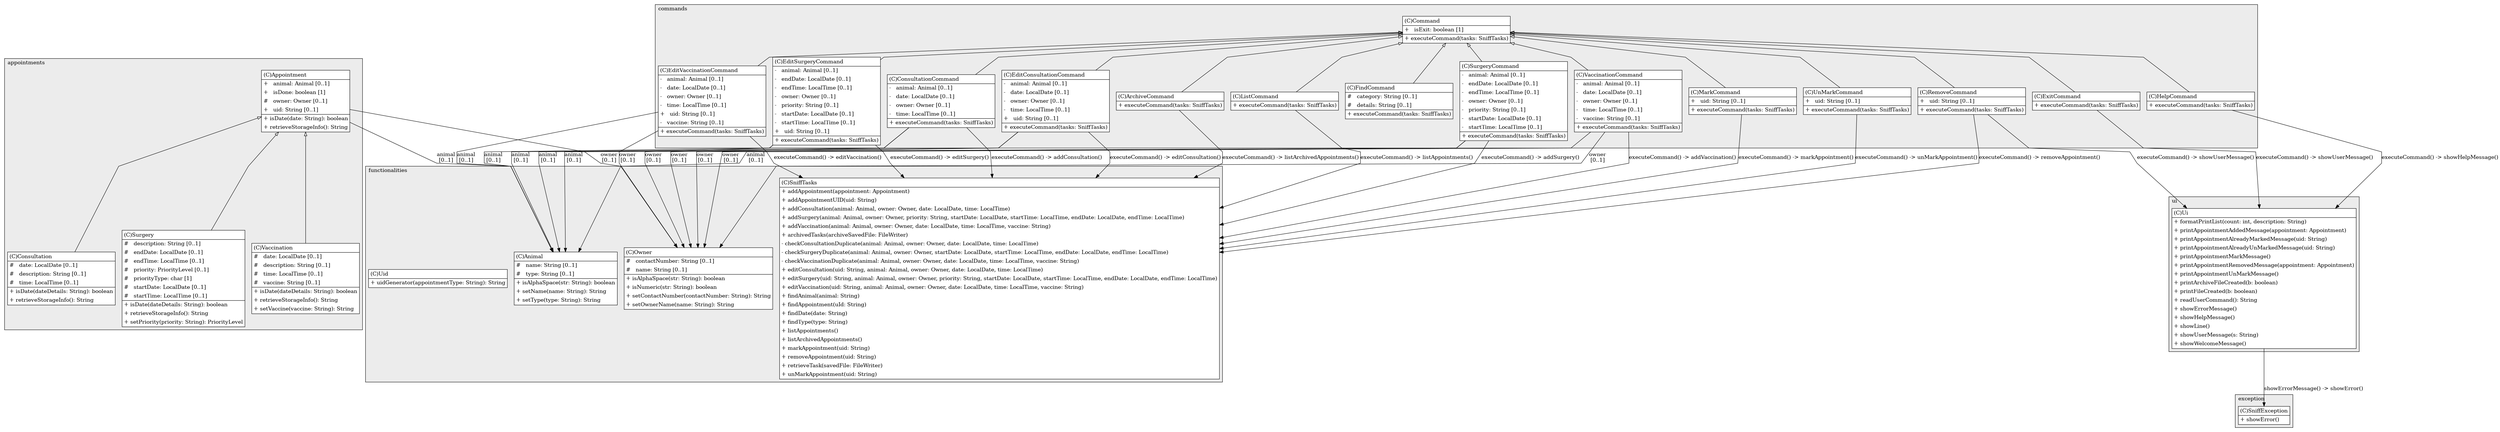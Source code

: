 @startuml

/' diagram meta data start
config=StructureConfiguration;
{
  "projectClassification": {
    "searchMode": "OpenProject", // OpenProject, AllProjects
    "includedProjects": "",
    "pathEndKeywords": "*.impl",
    "isClientPath": "",
    "isClientName": "",
    "isTestPath": "",
    "isTestName": "",
    "isMappingPath": "",
    "isMappingName": "",
    "isDataAccessPath": "",
    "isDataAccessName": "",
    "isDataStructurePath": "",
    "isDataStructureName": "",
    "isInterfaceStructuresPath": "",
    "isInterfaceStructuresName": "",
    "isEntryPointPath": "",
    "isEntryPointName": "",
    "treatFinalFieldsAsMandatory": false
  },
  "graphRestriction": {
    "classPackageExcludeFilter": "",
    "classPackageIncludeFilter": "",
    "classNameExcludeFilter": "",
    "classNameIncludeFilter": "",
    "methodNameExcludeFilter": "",
    "methodNameIncludeFilter": "",
    "removeByInheritance": "", // inheritance/annotation based filtering is done in a second step
    "removeByAnnotation": "",
    "removeByClassPackage": "", // cleanup the graph after inheritance/annotation based filtering is done
    "removeByClassName": "",
    "cutMappings": false,
    "cutEnum": true,
    "cutTests": true,
    "cutClient": true,
    "cutDataAccess": false,
    "cutInterfaceStructures": false,
    "cutDataStructures": false,
    "cutGetterAndSetter": true,
    "cutConstructors": true
  },
  "graphTraversal": {
    "forwardDepth": 6,
    "backwardDepth": 6,
    "classPackageExcludeFilter": "",
    "classPackageIncludeFilter": "",
    "classNameExcludeFilter": "",
    "classNameIncludeFilter": "",
    "methodNameExcludeFilter": "",
    "methodNameIncludeFilter": "",
    "hideMappings": false,
    "hideDataStructures": false,
    "hidePrivateMethods": true,
    "hideInterfaceCalls": true, // indirection: implementation -> interface (is hidden) -> implementation
    "onlyShowApplicationEntryPoints": false, // root node is included
    "useMethodCallsForStructureDiagram": "ForwardOnly" // ForwardOnly, BothDirections, No
  },
  "details": {
    "aggregation": "GroupByClass", // ByClass, GroupByClass, None
    "showClassGenericTypes": true,
    "showMethods": true,
    "showMethodParameterNames": true,
    "showMethodParameterTypes": true,
    "showMethodReturnType": true,
    "showPackageLevels": 2,
    "showDetailedClassStructure": true
  },
  "rootClass": "functionalities.commands.Command",
  "extensionCallbackMethod": "" // qualified.class.name#methodName - signature: public static String method(String)
}
diagram meta data end '/



digraph g {
    rankdir="TB"
    splines=polyline
    

'nodes 
subgraph cluster_1481625679 { 
   	label=exception
	labeljust=l
	fillcolor="#ececec"
	style=filled
   
   SniffException1481625679[
	label=<<TABLE BORDER="1" CELLBORDER="0" CELLPADDING="4" CELLSPACING="0">
<TR><TD ALIGN="LEFT" >(C)SniffException</TD></TR>
<HR/>
<TR><TD ALIGN="LEFT" >+ showError()</TD></TR>
</TABLE>>
	style=filled
	margin=0
	shape=plaintext
	fillcolor="#FFFFFF"
];
} 

subgraph cluster_1519786164 { 
   	label=appointments
	labeljust=l
	fillcolor="#ececec"
	style=filled
   
   Appointment967792423[
	label=<<TABLE BORDER="1" CELLBORDER="0" CELLPADDING="4" CELLSPACING="0">
<TR><TD ALIGN="LEFT" >(C)Appointment</TD></TR>
<HR/>
<TR><TD ALIGN="LEFT" >+   animal: Animal [0..1]</TD></TR>
<TR><TD ALIGN="LEFT" >+   isDone: boolean [1]</TD></TR>
<TR><TD ALIGN="LEFT" >#   owner: Owner [0..1]</TD></TR>
<TR><TD ALIGN="LEFT" >+   uid: String [0..1]</TD></TR>
<HR/>
<TR><TD ALIGN="LEFT" >+ isDate(date: String): boolean</TD></TR>
<TR><TD ALIGN="LEFT" >+ retrieveStorageInfo(): String</TD></TR>
</TABLE>>
	style=filled
	margin=0
	shape=plaintext
	fillcolor="#FFFFFF"
];

Consultation967792423[
	label=<<TABLE BORDER="1" CELLBORDER="0" CELLPADDING="4" CELLSPACING="0">
<TR><TD ALIGN="LEFT" >(C)Consultation</TD></TR>
<HR/>
<TR><TD ALIGN="LEFT" >#   date: LocalDate [0..1]</TD></TR>
<TR><TD ALIGN="LEFT" >#   description: String [0..1]</TD></TR>
<TR><TD ALIGN="LEFT" >#   time: LocalTime [0..1]</TD></TR>
<HR/>
<TR><TD ALIGN="LEFT" >+ isDate(dateDetails: String): boolean</TD></TR>
<TR><TD ALIGN="LEFT" >+ retrieveStorageInfo(): String</TD></TR>
</TABLE>>
	style=filled
	margin=0
	shape=plaintext
	fillcolor="#FFFFFF"
];

Surgery967792423[
	label=<<TABLE BORDER="1" CELLBORDER="0" CELLPADDING="4" CELLSPACING="0">
<TR><TD ALIGN="LEFT" >(C)Surgery</TD></TR>
<HR/>
<TR><TD ALIGN="LEFT" >#   description: String [0..1]</TD></TR>
<TR><TD ALIGN="LEFT" >#   endDate: LocalDate [0..1]</TD></TR>
<TR><TD ALIGN="LEFT" >#   endTime: LocalTime [0..1]</TD></TR>
<TR><TD ALIGN="LEFT" >#   priority: PriorityLevel [0..1]</TD></TR>
<TR><TD ALIGN="LEFT" >#   priorityType: char [1]</TD></TR>
<TR><TD ALIGN="LEFT" >#   startDate: LocalDate [0..1]</TD></TR>
<TR><TD ALIGN="LEFT" >#   startTime: LocalTime [0..1]</TD></TR>
<HR/>
<TR><TD ALIGN="LEFT" >+ isDate(dateDetails: String): boolean</TD></TR>
<TR><TD ALIGN="LEFT" >+ retrieveStorageInfo(): String</TD></TR>
<TR><TD ALIGN="LEFT" >+ setPriority(priority: String): PriorityLevel</TD></TR>
</TABLE>>
	style=filled
	margin=0
	shape=plaintext
	fillcolor="#FFFFFF"
];

Vaccination967792423[
	label=<<TABLE BORDER="1" CELLBORDER="0" CELLPADDING="4" CELLSPACING="0">
<TR><TD ALIGN="LEFT" >(C)Vaccination</TD></TR>
<HR/>
<TR><TD ALIGN="LEFT" >#   date: LocalDate [0..1]</TD></TR>
<TR><TD ALIGN="LEFT" >#   description: String [0..1]</TD></TR>
<TR><TD ALIGN="LEFT" >#   time: LocalTime [0..1]</TD></TR>
<TR><TD ALIGN="LEFT" >#   vaccine: String [0..1]</TD></TR>
<HR/>
<TR><TD ALIGN="LEFT" >+ isDate(dateDetails: String): boolean</TD></TR>
<TR><TD ALIGN="LEFT" >+ retrieveStorageInfo(): String</TD></TR>
<TR><TD ALIGN="LEFT" >+ setVaccine(vaccine: String): String</TD></TR>
</TABLE>>
	style=filled
	margin=0
	shape=plaintext
	fillcolor="#FFFFFF"
];
} 

subgraph cluster_3732 { 
   	label=ui
	labeljust=l
	fillcolor="#ececec"
	style=filled
   
   Ui1037788935[
	label=<<TABLE BORDER="1" CELLBORDER="0" CELLPADDING="4" CELLSPACING="0">
<TR><TD ALIGN="LEFT" >(C)Ui</TD></TR>
<HR/>
<TR><TD ALIGN="LEFT" >+ formatPrintList(count: int, description: String)</TD></TR>
<TR><TD ALIGN="LEFT" >+ printAppointmentAddedMessage(appointment: Appointment)</TD></TR>
<TR><TD ALIGN="LEFT" >+ printAppointmentAlreadyMarkedMessage(uid: String)</TD></TR>
<TR><TD ALIGN="LEFT" >+ printAppointmentAlreadyUnMarkedMessage(uid: String)</TD></TR>
<TR><TD ALIGN="LEFT" >+ printAppointmentMarkMessage()</TD></TR>
<TR><TD ALIGN="LEFT" >+ printAppointmentRemovedMessage(appointment: Appointment)</TD></TR>
<TR><TD ALIGN="LEFT" >+ printAppointmentUnMarkMessage()</TD></TR>
<TR><TD ALIGN="LEFT" >+ printArchiveFileCreated(b: boolean)</TD></TR>
<TR><TD ALIGN="LEFT" >+ printFileCreated(b: boolean)</TD></TR>
<TR><TD ALIGN="LEFT" >+ readUserCommand(): String</TD></TR>
<TR><TD ALIGN="LEFT" >+ showErrorMessage()</TD></TR>
<TR><TD ALIGN="LEFT" >+ showHelpMessage()</TD></TR>
<TR><TD ALIGN="LEFT" >+ showLine()</TD></TR>
<TR><TD ALIGN="LEFT" >+ showUserMessage(s: String)</TD></TR>
<TR><TD ALIGN="LEFT" >+ showWelcomeMessage()</TD></TR>
</TABLE>>
	style=filled
	margin=0
	shape=plaintext
	fillcolor="#FFFFFF"
];
} 

subgraph cluster_579021399 { 
   	label=functionalities
	labeljust=l
	fillcolor="#ececec"
	style=filled
   
   Animal579021399[
	label=<<TABLE BORDER="1" CELLBORDER="0" CELLPADDING="4" CELLSPACING="0">
<TR><TD ALIGN="LEFT" >(C)Animal</TD></TR>
<HR/>
<TR><TD ALIGN="LEFT" >#   name: String [0..1]</TD></TR>
<TR><TD ALIGN="LEFT" >#   type: String [0..1]</TD></TR>
<HR/>
<TR><TD ALIGN="LEFT" >+ isAlphaSpace(str: String): boolean</TD></TR>
<TR><TD ALIGN="LEFT" >+ setName(name: String): String</TD></TR>
<TR><TD ALIGN="LEFT" >+ setType(type: String): String</TD></TR>
</TABLE>>
	style=filled
	margin=0
	shape=plaintext
	fillcolor="#FFFFFF"
];

Owner579021399[
	label=<<TABLE BORDER="1" CELLBORDER="0" CELLPADDING="4" CELLSPACING="0">
<TR><TD ALIGN="LEFT" >(C)Owner</TD></TR>
<HR/>
<TR><TD ALIGN="LEFT" >#   contactNumber: String [0..1]</TD></TR>
<TR><TD ALIGN="LEFT" >#   name: String [0..1]</TD></TR>
<HR/>
<TR><TD ALIGN="LEFT" >+ isAlphaSpace(str: String): boolean</TD></TR>
<TR><TD ALIGN="LEFT" >+ isNumeric(str: String): boolean</TD></TR>
<TR><TD ALIGN="LEFT" >+ setContactNumber(contactNumber: String): String</TD></TR>
<TR><TD ALIGN="LEFT" >+ setOwnerName(name: String): String</TD></TR>
</TABLE>>
	style=filled
	margin=0
	shape=plaintext
	fillcolor="#FFFFFF"
];

SniffTasks579021399[
	label=<<TABLE BORDER="1" CELLBORDER="0" CELLPADDING="4" CELLSPACING="0">
<TR><TD ALIGN="LEFT" >(C)SniffTasks</TD></TR>
<HR/>
<TR><TD ALIGN="LEFT" >+ addAppointment(appointment: Appointment)</TD></TR>
<TR><TD ALIGN="LEFT" >+ addAppointmentUID(uid: String)</TD></TR>
<TR><TD ALIGN="LEFT" >+ addConsultation(animal: Animal, owner: Owner, date: LocalDate, time: LocalTime)</TD></TR>
<TR><TD ALIGN="LEFT" >+ addSurgery(animal: Animal, owner: Owner, priority: String, startDate: LocalDate, startTime: LocalTime, endDate: LocalDate, endTime: LocalTime)</TD></TR>
<TR><TD ALIGN="LEFT" >+ addVaccination(animal: Animal, owner: Owner, date: LocalDate, time: LocalTime, vaccine: String)</TD></TR>
<TR><TD ALIGN="LEFT" >+ archivedTasks(archiveSavedFile: FileWriter)</TD></TR>
<TR><TD ALIGN="LEFT" >- checkConsultationDuplicate(animal: Animal, owner: Owner, date: LocalDate, time: LocalTime)</TD></TR>
<TR><TD ALIGN="LEFT" >- checkSurgeryDuplicate(animal: Animal, owner: Owner, startDate: LocalDate, startTime: LocalTime, endDate: LocalDate, endTime: LocalTime)</TD></TR>
<TR><TD ALIGN="LEFT" >- checkVaccinationDuplicate(animal: Animal, owner: Owner, date: LocalDate, time: LocalTime, vaccine: String)</TD></TR>
<TR><TD ALIGN="LEFT" >+ editConsultation(uid: String, animal: Animal, owner: Owner, date: LocalDate, time: LocalTime)</TD></TR>
<TR><TD ALIGN="LEFT" >+ editSurgery(uid: String, animal: Animal, owner: Owner, priority: String, startDate: LocalDate, startTime: LocalTime, endDate: LocalDate, endTime: LocalTime)</TD></TR>
<TR><TD ALIGN="LEFT" >+ editVaccination(uid: String, animal: Animal, owner: Owner, date: LocalDate, time: LocalTime, vaccine: String)</TD></TR>
<TR><TD ALIGN="LEFT" >+ findAnimal(animal: String)</TD></TR>
<TR><TD ALIGN="LEFT" >+ findAppointment(uId: String)</TD></TR>
<TR><TD ALIGN="LEFT" >+ findDate(date: String)</TD></TR>
<TR><TD ALIGN="LEFT" >+ findType(type: String)</TD></TR>
<TR><TD ALIGN="LEFT" >+ listAppointments()</TD></TR>
<TR><TD ALIGN="LEFT" >+ listArchivedAppointments()</TD></TR>
<TR><TD ALIGN="LEFT" >+ markAppointment(uid: String)</TD></TR>
<TR><TD ALIGN="LEFT" >+ removeAppointment(uid: String)</TD></TR>
<TR><TD ALIGN="LEFT" >+ retrieveTask(savedFile: FileWriter)</TD></TR>
<TR><TD ALIGN="LEFT" >+ unMarkAppointment(uid: String)</TD></TR>
</TABLE>>
	style=filled
	margin=0
	shape=plaintext
	fillcolor="#FFFFFF"
];

Uid579021399[
	label=<<TABLE BORDER="1" CELLBORDER="0" CELLPADDING="4" CELLSPACING="0">
<TR><TD ALIGN="LEFT" >(C)Uid</TD></TR>
<HR/>
<TR><TD ALIGN="LEFT" >+ uidGenerator(appointmentType: String): String</TD></TR>
</TABLE>>
	style=filled
	margin=0
	shape=plaintext
	fillcolor="#FFFFFF"
];
} 

subgraph cluster_602535288 { 
   	label=commands
	labeljust=l
	fillcolor="#ececec"
	style=filled
   
   ArchiveCommand1845523757[
	label=<<TABLE BORDER="1" CELLBORDER="0" CELLPADDING="4" CELLSPACING="0">
<TR><TD ALIGN="LEFT" >(C)ArchiveCommand</TD></TR>
<HR/>
<TR><TD ALIGN="LEFT" >+ executeCommand(tasks: SniffTasks)</TD></TR>
</TABLE>>
	style=filled
	margin=0
	shape=plaintext
	fillcolor="#FFFFFF"
];

Command1845523757[
	label=<<TABLE BORDER="1" CELLBORDER="0" CELLPADDING="4" CELLSPACING="0">
<TR><TD ALIGN="LEFT" >(C)Command</TD></TR>
<HR/>
<TR><TD ALIGN="LEFT" >+   isExit: boolean [1]</TD></TR>
<HR/>
<TR><TD ALIGN="LEFT" >+ executeCommand(tasks: SniffTasks)</TD></TR>
</TABLE>>
	style=filled
	margin=0
	shape=plaintext
	fillcolor="#FFFFFF"
];

ConsultationCommand1845523757[
	label=<<TABLE BORDER="1" CELLBORDER="0" CELLPADDING="4" CELLSPACING="0">
<TR><TD ALIGN="LEFT" >(C)ConsultationCommand</TD></TR>
<HR/>
<TR><TD ALIGN="LEFT" >-   animal: Animal [0..1]</TD></TR>
<TR><TD ALIGN="LEFT" >-   date: LocalDate [0..1]</TD></TR>
<TR><TD ALIGN="LEFT" >-   owner: Owner [0..1]</TD></TR>
<TR><TD ALIGN="LEFT" >-   time: LocalTime [0..1]</TD></TR>
<HR/>
<TR><TD ALIGN="LEFT" >+ executeCommand(tasks: SniffTasks)</TD></TR>
</TABLE>>
	style=filled
	margin=0
	shape=plaintext
	fillcolor="#FFFFFF"
];

EditConsultationCommand1845523757[
	label=<<TABLE BORDER="1" CELLBORDER="0" CELLPADDING="4" CELLSPACING="0">
<TR><TD ALIGN="LEFT" >(C)EditConsultationCommand</TD></TR>
<HR/>
<TR><TD ALIGN="LEFT" >-   animal: Animal [0..1]</TD></TR>
<TR><TD ALIGN="LEFT" >-   date: LocalDate [0..1]</TD></TR>
<TR><TD ALIGN="LEFT" >-   owner: Owner [0..1]</TD></TR>
<TR><TD ALIGN="LEFT" >-   time: LocalTime [0..1]</TD></TR>
<TR><TD ALIGN="LEFT" >+   uid: String [0..1]</TD></TR>
<HR/>
<TR><TD ALIGN="LEFT" >+ executeCommand(tasks: SniffTasks)</TD></TR>
</TABLE>>
	style=filled
	margin=0
	shape=plaintext
	fillcolor="#FFFFFF"
];

EditSurgeryCommand1845523757[
	label=<<TABLE BORDER="1" CELLBORDER="0" CELLPADDING="4" CELLSPACING="0">
<TR><TD ALIGN="LEFT" >(C)EditSurgeryCommand</TD></TR>
<HR/>
<TR><TD ALIGN="LEFT" >-   animal: Animal [0..1]</TD></TR>
<TR><TD ALIGN="LEFT" >-   endDate: LocalDate [0..1]</TD></TR>
<TR><TD ALIGN="LEFT" >-   endTime: LocalTime [0..1]</TD></TR>
<TR><TD ALIGN="LEFT" >-   owner: Owner [0..1]</TD></TR>
<TR><TD ALIGN="LEFT" >-   priority: String [0..1]</TD></TR>
<TR><TD ALIGN="LEFT" >-   startDate: LocalDate [0..1]</TD></TR>
<TR><TD ALIGN="LEFT" >-   startTime: LocalTime [0..1]</TD></TR>
<TR><TD ALIGN="LEFT" >+   uid: String [0..1]</TD></TR>
<HR/>
<TR><TD ALIGN="LEFT" >+ executeCommand(tasks: SniffTasks)</TD></TR>
</TABLE>>
	style=filled
	margin=0
	shape=plaintext
	fillcolor="#FFFFFF"
];

EditVaccinationCommand1845523757[
	label=<<TABLE BORDER="1" CELLBORDER="0" CELLPADDING="4" CELLSPACING="0">
<TR><TD ALIGN="LEFT" >(C)EditVaccinationCommand</TD></TR>
<HR/>
<TR><TD ALIGN="LEFT" >-   animal: Animal [0..1]</TD></TR>
<TR><TD ALIGN="LEFT" >-   date: LocalDate [0..1]</TD></TR>
<TR><TD ALIGN="LEFT" >-   owner: Owner [0..1]</TD></TR>
<TR><TD ALIGN="LEFT" >-   time: LocalTime [0..1]</TD></TR>
<TR><TD ALIGN="LEFT" >+   uid: String [0..1]</TD></TR>
<TR><TD ALIGN="LEFT" >-   vaccine: String [0..1]</TD></TR>
<HR/>
<TR><TD ALIGN="LEFT" >+ executeCommand(tasks: SniffTasks)</TD></TR>
</TABLE>>
	style=filled
	margin=0
	shape=plaintext
	fillcolor="#FFFFFF"
];

ExitCommand1845523757[
	label=<<TABLE BORDER="1" CELLBORDER="0" CELLPADDING="4" CELLSPACING="0">
<TR><TD ALIGN="LEFT" >(C)ExitCommand</TD></TR>
<HR/>
<TR><TD ALIGN="LEFT" >+ executeCommand(tasks: SniffTasks)</TD></TR>
</TABLE>>
	style=filled
	margin=0
	shape=plaintext
	fillcolor="#FFFFFF"
];

FindCommand1845523757[
	label=<<TABLE BORDER="1" CELLBORDER="0" CELLPADDING="4" CELLSPACING="0">
<TR><TD ALIGN="LEFT" >(C)FindCommand</TD></TR>
<HR/>
<TR><TD ALIGN="LEFT" >#   category: String [0..1]</TD></TR>
<TR><TD ALIGN="LEFT" >#   details: String [0..1]</TD></TR>
<HR/>
<TR><TD ALIGN="LEFT" >+ executeCommand(tasks: SniffTasks)</TD></TR>
</TABLE>>
	style=filled
	margin=0
	shape=plaintext
	fillcolor="#FFFFFF"
];

HelpCommand1845523757[
	label=<<TABLE BORDER="1" CELLBORDER="0" CELLPADDING="4" CELLSPACING="0">
<TR><TD ALIGN="LEFT" >(C)HelpCommand</TD></TR>
<HR/>
<TR><TD ALIGN="LEFT" >+ executeCommand(tasks: SniffTasks)</TD></TR>
</TABLE>>
	style=filled
	margin=0
	shape=plaintext
	fillcolor="#FFFFFF"
];

ListCommand1845523757[
	label=<<TABLE BORDER="1" CELLBORDER="0" CELLPADDING="4" CELLSPACING="0">
<TR><TD ALIGN="LEFT" >(C)ListCommand</TD></TR>
<HR/>
<TR><TD ALIGN="LEFT" >+ executeCommand(tasks: SniffTasks)</TD></TR>
</TABLE>>
	style=filled
	margin=0
	shape=plaintext
	fillcolor="#FFFFFF"
];

MarkCommand1845523757[
	label=<<TABLE BORDER="1" CELLBORDER="0" CELLPADDING="4" CELLSPACING="0">
<TR><TD ALIGN="LEFT" >(C)MarkCommand</TD></TR>
<HR/>
<TR><TD ALIGN="LEFT" >+   uid: String [0..1]</TD></TR>
<HR/>
<TR><TD ALIGN="LEFT" >+ executeCommand(tasks: SniffTasks)</TD></TR>
</TABLE>>
	style=filled
	margin=0
	shape=plaintext
	fillcolor="#FFFFFF"
];

RemoveCommand1845523757[
	label=<<TABLE BORDER="1" CELLBORDER="0" CELLPADDING="4" CELLSPACING="0">
<TR><TD ALIGN="LEFT" >(C)RemoveCommand</TD></TR>
<HR/>
<TR><TD ALIGN="LEFT" >+   uid: String [0..1]</TD></TR>
<HR/>
<TR><TD ALIGN="LEFT" >+ executeCommand(tasks: SniffTasks)</TD></TR>
</TABLE>>
	style=filled
	margin=0
	shape=plaintext
	fillcolor="#FFFFFF"
];

SurgeryCommand1845523757[
	label=<<TABLE BORDER="1" CELLBORDER="0" CELLPADDING="4" CELLSPACING="0">
<TR><TD ALIGN="LEFT" >(C)SurgeryCommand</TD></TR>
<HR/>
<TR><TD ALIGN="LEFT" >-   animal: Animal [0..1]</TD></TR>
<TR><TD ALIGN="LEFT" >-   endDate: LocalDate [0..1]</TD></TR>
<TR><TD ALIGN="LEFT" >-   endTime: LocalTime [0..1]</TD></TR>
<TR><TD ALIGN="LEFT" >-   owner: Owner [0..1]</TD></TR>
<TR><TD ALIGN="LEFT" >-   priority: String [0..1]</TD></TR>
<TR><TD ALIGN="LEFT" >-   startDate: LocalDate [0..1]</TD></TR>
<TR><TD ALIGN="LEFT" >-   startTime: LocalTime [0..1]</TD></TR>
<HR/>
<TR><TD ALIGN="LEFT" >+ executeCommand(tasks: SniffTasks)</TD></TR>
</TABLE>>
	style=filled
	margin=0
	shape=plaintext
	fillcolor="#FFFFFF"
];

UnMarkCommand1845523757[
	label=<<TABLE BORDER="1" CELLBORDER="0" CELLPADDING="4" CELLSPACING="0">
<TR><TD ALIGN="LEFT" >(C)UnMarkCommand</TD></TR>
<HR/>
<TR><TD ALIGN="LEFT" >+   uid: String [0..1]</TD></TR>
<HR/>
<TR><TD ALIGN="LEFT" >+ executeCommand(tasks: SniffTasks)</TD></TR>
</TABLE>>
	style=filled
	margin=0
	shape=plaintext
	fillcolor="#FFFFFF"
];

VaccinationCommand1845523757[
	label=<<TABLE BORDER="1" CELLBORDER="0" CELLPADDING="4" CELLSPACING="0">
<TR><TD ALIGN="LEFT" >(C)VaccinationCommand</TD></TR>
<HR/>
<TR><TD ALIGN="LEFT" >-   animal: Animal [0..1]</TD></TR>
<TR><TD ALIGN="LEFT" >-   date: LocalDate [0..1]</TD></TR>
<TR><TD ALIGN="LEFT" >-   owner: Owner [0..1]</TD></TR>
<TR><TD ALIGN="LEFT" >-   time: LocalTime [0..1]</TD></TR>
<TR><TD ALIGN="LEFT" >-   vaccine: String [0..1]</TD></TR>
<HR/>
<TR><TD ALIGN="LEFT" >+ executeCommand(tasks: SniffTasks)</TD></TR>
</TABLE>>
	style=filled
	margin=0
	shape=plaintext
	fillcolor="#FFFFFF"
];
} 

'edges    
Appointment967792423 -> Animal579021399[label="animal
[0..1]"];
Appointment967792423 -> Consultation967792423[arrowhead=none, arrowtail=empty, dir=both];
Appointment967792423 -> Owner579021399[label="owner
[0..1]"];
Appointment967792423 -> Surgery967792423[arrowhead=none, arrowtail=empty, dir=both];
Appointment967792423 -> Vaccination967792423[arrowhead=none, arrowtail=empty, dir=both];
ArchiveCommand1845523757 -> SniffTasks579021399[label="executeCommand() -> listArchivedAppointments()"];
Command1845523757 -> ArchiveCommand1845523757[arrowhead=none, arrowtail=empty, dir=both];
Command1845523757 -> ConsultationCommand1845523757[arrowhead=none, arrowtail=empty, dir=both];
Command1845523757 -> EditConsultationCommand1845523757[arrowhead=none, arrowtail=empty, dir=both];
Command1845523757 -> EditSurgeryCommand1845523757[arrowhead=none, arrowtail=empty, dir=both];
Command1845523757 -> EditVaccinationCommand1845523757[arrowhead=none, arrowtail=empty, dir=both];
Command1845523757 -> ExitCommand1845523757[arrowhead=none, arrowtail=empty, dir=both];
Command1845523757 -> FindCommand1845523757[arrowhead=none, arrowtail=empty, dir=both];
Command1845523757 -> HelpCommand1845523757[arrowhead=none, arrowtail=empty, dir=both];
Command1845523757 -> ListCommand1845523757[arrowhead=none, arrowtail=empty, dir=both];
Command1845523757 -> MarkCommand1845523757[arrowhead=none, arrowtail=empty, dir=both];
Command1845523757 -> RemoveCommand1845523757[arrowhead=none, arrowtail=empty, dir=both];
Command1845523757 -> SurgeryCommand1845523757[arrowhead=none, arrowtail=empty, dir=both];
Command1845523757 -> UnMarkCommand1845523757[arrowhead=none, arrowtail=empty, dir=both];
Command1845523757 -> VaccinationCommand1845523757[arrowhead=none, arrowtail=empty, dir=both];
ConsultationCommand1845523757 -> Animal579021399[label="animal
[0..1]"];
ConsultationCommand1845523757 -> Owner579021399[label="owner
[0..1]"];
ConsultationCommand1845523757 -> SniffTasks579021399[label="executeCommand() -> addConsultation()"];
EditConsultationCommand1845523757 -> Animal579021399[label="animal
[0..1]"];
EditConsultationCommand1845523757 -> Owner579021399[label="owner
[0..1]"];
EditConsultationCommand1845523757 -> SniffTasks579021399[label="executeCommand() -> editConsultation()"];
EditSurgeryCommand1845523757 -> Animal579021399[label="animal
[0..1]"];
EditSurgeryCommand1845523757 -> Owner579021399[label="owner
[0..1]"];
EditSurgeryCommand1845523757 -> SniffTasks579021399[label="executeCommand() -> editSurgery()"];
EditVaccinationCommand1845523757 -> Animal579021399[label="animal
[0..1]"];
EditVaccinationCommand1845523757 -> Owner579021399[label="owner
[0..1]"];
EditVaccinationCommand1845523757 -> SniffTasks579021399[label="executeCommand() -> editVaccination()"];
ExitCommand1845523757 -> Ui1037788935[label="executeCommand() -> showUserMessage()"];
HelpCommand1845523757 -> Ui1037788935[label="executeCommand() -> showHelpMessage()"];
ListCommand1845523757 -> SniffTasks579021399[label="executeCommand() -> listAppointments()"];
MarkCommand1845523757 -> SniffTasks579021399[label="executeCommand() -> markAppointment()"];
RemoveCommand1845523757 -> SniffTasks579021399[label="executeCommand() -> removeAppointment()"];
RemoveCommand1845523757 -> Ui1037788935[label="executeCommand() -> showUserMessage()"];
SurgeryCommand1845523757 -> Animal579021399[label="animal
[0..1]"];
SurgeryCommand1845523757 -> Owner579021399[label="owner
[0..1]"];
SurgeryCommand1845523757 -> SniffTasks579021399[label="executeCommand() -> addSurgery()"];
Ui1037788935 -> SniffException1481625679[label="showErrorMessage() -> showError()"];
UnMarkCommand1845523757 -> SniffTasks579021399[label="executeCommand() -> unMarkAppointment()"];
VaccinationCommand1845523757 -> Animal579021399[label="animal
[0..1]"];
VaccinationCommand1845523757 -> Owner579021399[label="owner
[0..1]"];
VaccinationCommand1845523757 -> SniffTasks579021399[label="executeCommand() -> addVaccination()"];
    
}
@enduml